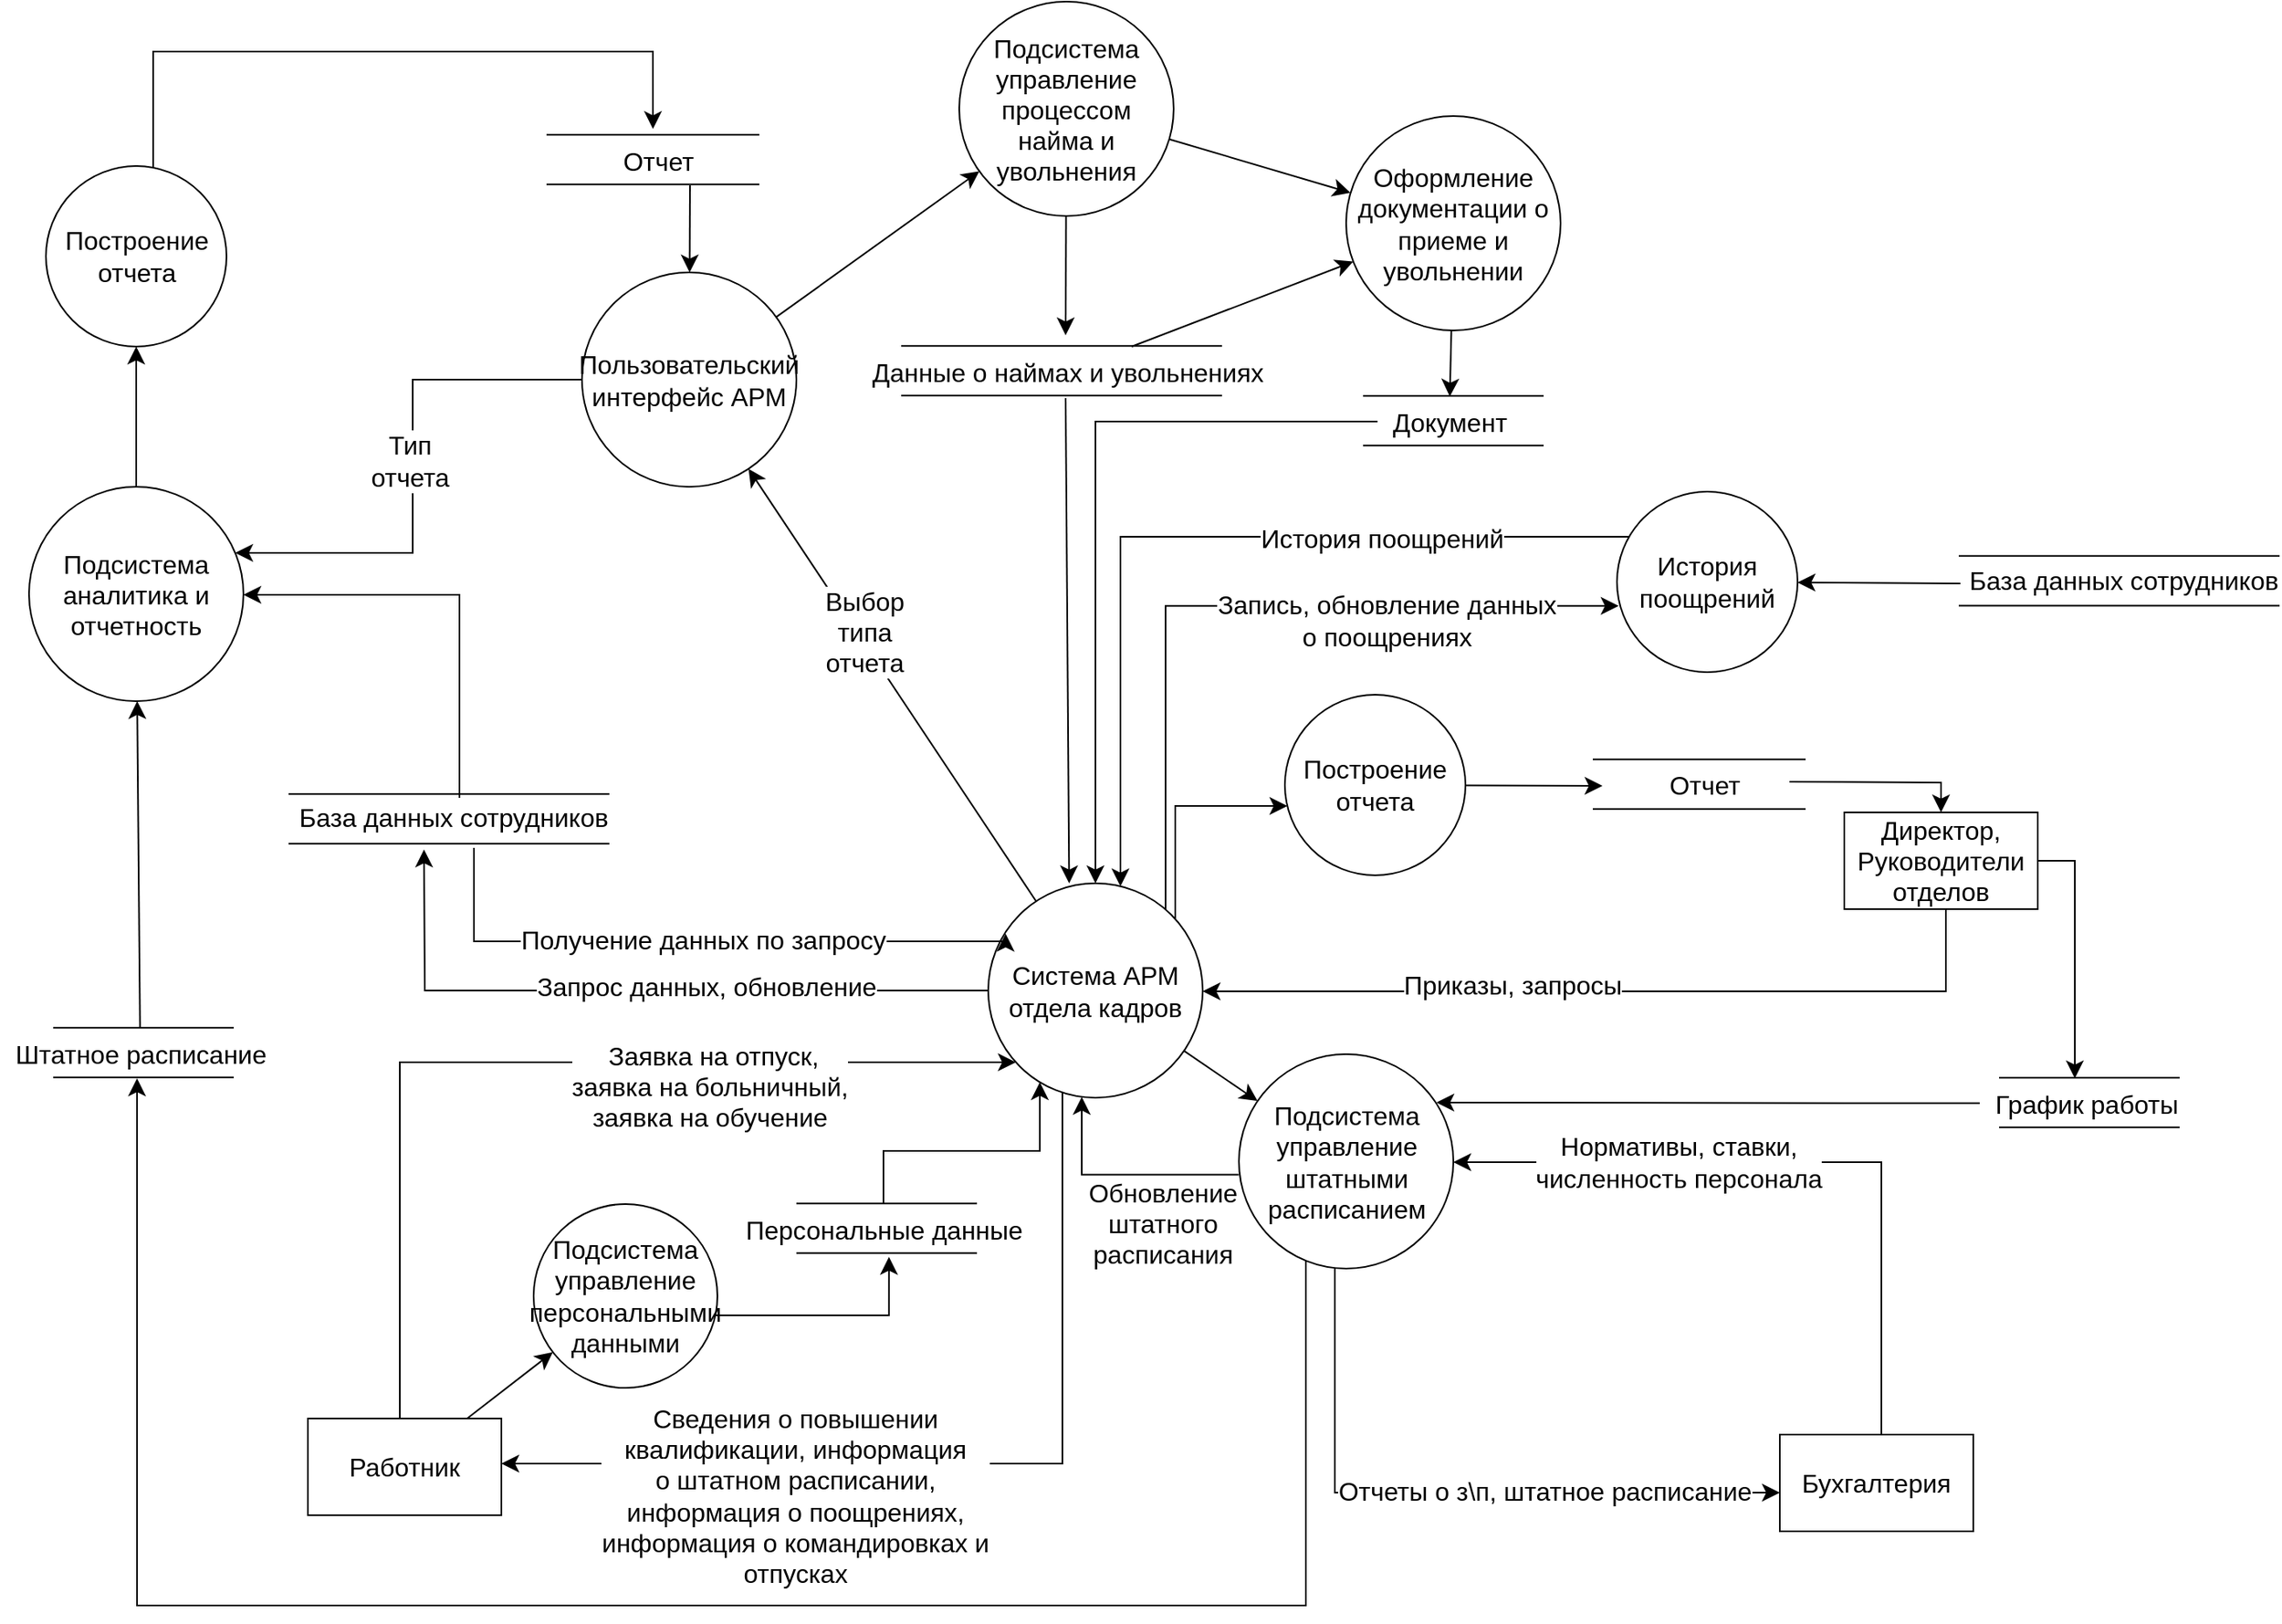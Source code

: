 <mxfile version="23.1.1" type="device">
  <diagram name="Страница — 1" id="f1cxdbeGF5rCd28ZfoAw">
    <mxGraphModel dx="2849" dy="1603" grid="0" gridSize="10" guides="1" tooltips="1" connect="1" arrows="1" fold="1" page="0" pageScale="1" pageWidth="827" pageHeight="1169" math="0" shadow="0">
      <root>
        <mxCell id="0" />
        <mxCell id="1" parent="0" />
        <mxCell id="fcb-m7ain0WEPmvbtP3V-1" value="Система АРМ отдела кадров" style="ellipse;whiteSpace=wrap;html=1;fontSize=16;" vertex="1" parent="1">
          <mxGeometry x="170" y="202" width="133" height="133" as="geometry" />
        </mxCell>
        <mxCell id="fcb-m7ain0WEPmvbtP3V-3" value="Подсистема управление процессом найма и увольнения" style="ellipse;whiteSpace=wrap;html=1;fontSize=16;" vertex="1" parent="1">
          <mxGeometry x="152" y="-345" width="133" height="133" as="geometry" />
        </mxCell>
        <mxCell id="fcb-m7ain0WEPmvbtP3V-4" value="Подсистема управление персональными данными" style="ellipse;whiteSpace=wrap;html=1;fontSize=16;" vertex="1" parent="1">
          <mxGeometry x="-112" y="401" width="114" height="114" as="geometry" />
        </mxCell>
        <mxCell id="fcb-m7ain0WEPmvbtP3V-5" value="Подсистема аналитика и отчетность " style="ellipse;whiteSpace=wrap;html=1;fontSize=16;" vertex="1" parent="1">
          <mxGeometry x="-425" y="-44" width="133" height="133" as="geometry" />
        </mxCell>
        <mxCell id="fcb-m7ain0WEPmvbtP3V-6" value="Подсистема управление штатными расписанием" style="ellipse;whiteSpace=wrap;html=1;fontSize=16;" vertex="1" parent="1">
          <mxGeometry x="325.5" y="308" width="133" height="133" as="geometry" />
        </mxCell>
        <mxCell id="fcb-m7ain0WEPmvbtP3V-20" value="Директор, Руководители отделов" style="rounded=0;whiteSpace=wrap;html=1;fontSize=16;" vertex="1" parent="1">
          <mxGeometry x="701" y="158" width="120" height="60" as="geometry" />
        </mxCell>
        <mxCell id="fcb-m7ain0WEPmvbtP3V-21" value="" style="endArrow=classic;html=1;rounded=0;fontSize=12;startSize=8;endSize=8;edgeStyle=elbowEdgeStyle;" edge="1" parent="1" source="fcb-m7ain0WEPmvbtP3V-20" target="fcb-m7ain0WEPmvbtP3V-1">
          <mxGeometry width="50" height="50" relative="1" as="geometry">
            <mxPoint x="431" y="300" as="sourcePoint" />
            <mxPoint x="481" y="250" as="targetPoint" />
            <Array as="points">
              <mxPoint x="764" y="269" />
            </Array>
          </mxGeometry>
        </mxCell>
        <mxCell id="fcb-m7ain0WEPmvbtP3V-26" value="Приказы, запросы" style="edgeLabel;html=1;align=center;verticalAlign=middle;resizable=0;points=[];fontSize=16;" vertex="1" connectable="0" parent="fcb-m7ain0WEPmvbtP3V-21">
          <mxGeometry x="0.34" y="-5" relative="1" as="geometry">
            <mxPoint x="23" y="1" as="offset" />
          </mxGeometry>
        </mxCell>
        <mxCell id="fcb-m7ain0WEPmvbtP3V-29" value="Бухгалтерия" style="rounded=0;whiteSpace=wrap;html=1;fontSize=16;" vertex="1" parent="1">
          <mxGeometry x="661" y="544" width="120" height="60" as="geometry" />
        </mxCell>
        <mxCell id="fcb-m7ain0WEPmvbtP3V-30" value="" style="endArrow=classic;html=1;rounded=0;fontSize=12;startSize=8;endSize=8;edgeStyle=orthogonalEdgeStyle;" edge="1" parent="1" source="fcb-m7ain0WEPmvbtP3V-6" target="fcb-m7ain0WEPmvbtP3V-29">
          <mxGeometry width="50" height="50" relative="1" as="geometry">
            <mxPoint x="352.999" y="460.997" as="sourcePoint" />
            <mxPoint x="616.94" y="580.249" as="targetPoint" />
            <Array as="points">
              <mxPoint x="385" y="580" />
            </Array>
          </mxGeometry>
        </mxCell>
        <mxCell id="fcb-m7ain0WEPmvbtP3V-31" value="Отчеты о з\п, штатное расписание" style="edgeLabel;html=1;align=center;verticalAlign=middle;resizable=0;points=[];fontSize=16;" vertex="1" connectable="0" parent="fcb-m7ain0WEPmvbtP3V-30">
          <mxGeometry x="0.261" relative="1" as="geometry">
            <mxPoint x="7" y="-1" as="offset" />
          </mxGeometry>
        </mxCell>
        <mxCell id="fcb-m7ain0WEPmvbtP3V-32" value="" style="endArrow=classic;html=1;rounded=0;fontSize=12;startSize=8;endSize=8;edgeStyle=orthogonalEdgeStyle;" edge="1" parent="1" source="fcb-m7ain0WEPmvbtP3V-29" target="fcb-m7ain0WEPmvbtP3V-6">
          <mxGeometry width="50" height="50" relative="1" as="geometry">
            <mxPoint x="728" y="430" as="sourcePoint" />
            <mxPoint x="778" y="380" as="targetPoint" />
            <Array as="points">
              <mxPoint x="724" y="375" />
            </Array>
          </mxGeometry>
        </mxCell>
        <mxCell id="fcb-m7ain0WEPmvbtP3V-33" value="Нормативы, ставки,&lt;br&gt;численность персонала" style="edgeLabel;html=1;align=center;verticalAlign=middle;resizable=0;points=[];fontSize=16;" vertex="1" connectable="0" parent="fcb-m7ain0WEPmvbtP3V-32">
          <mxGeometry x="0.101" y="2" relative="1" as="geometry">
            <mxPoint x="-56" y="-2" as="offset" />
          </mxGeometry>
        </mxCell>
        <mxCell id="fcb-m7ain0WEPmvbtP3V-34" value="Работник" style="rounded=0;whiteSpace=wrap;html=1;fontSize=16;" vertex="1" parent="1">
          <mxGeometry x="-252" y="534" width="120" height="60" as="geometry" />
        </mxCell>
        <mxCell id="fcb-m7ain0WEPmvbtP3V-35" value="" style="endArrow=classic;html=1;rounded=0;fontSize=12;startSize=8;endSize=8;edgeStyle=orthogonalEdgeStyle;" edge="1" parent="1" source="fcb-m7ain0WEPmvbtP3V-1" target="fcb-m7ain0WEPmvbtP3V-34">
          <mxGeometry width="50" height="50" relative="1" as="geometry">
            <mxPoint x="-4" y="684" as="sourcePoint" />
            <mxPoint x="46" y="634" as="targetPoint" />
            <Array as="points">
              <mxPoint x="216" y="562" />
            </Array>
          </mxGeometry>
        </mxCell>
        <mxCell id="fcb-m7ain0WEPmvbtP3V-37" value="&lt;div&gt;Сведения о повышении&lt;/div&gt;&lt;div&gt;квалификации, информация&lt;br&gt;о штатном расписании,&lt;br&gt;информация о поощрениях, &lt;br&gt;информация о командировках и&lt;br&gt;отпусках&lt;br&gt;&lt;/div&gt;" style="edgeLabel;html=1;align=center;verticalAlign=middle;resizable=0;points=[];fontSize=16;" vertex="1" connectable="0" parent="fcb-m7ain0WEPmvbtP3V-35">
          <mxGeometry x="0.645" y="6" relative="1" as="geometry">
            <mxPoint x="79" y="14" as="offset" />
          </mxGeometry>
        </mxCell>
        <mxCell id="fcb-m7ain0WEPmvbtP3V-36" value="" style="endArrow=classic;html=1;rounded=0;fontSize=12;startSize=8;endSize=8;exitX=0.25;exitY=0;exitDx=0;exitDy=0;edgeStyle=orthogonalEdgeStyle;" edge="1" parent="1" source="fcb-m7ain0WEPmvbtP3V-34" target="fcb-m7ain0WEPmvbtP3V-1">
          <mxGeometry width="50" height="50" relative="1" as="geometry">
            <mxPoint x="-119" y="388" as="sourcePoint" />
            <mxPoint x="-69" y="338" as="targetPoint" />
            <Array as="points">
              <mxPoint x="-195" y="534" />
              <mxPoint x="-195" y="313" />
            </Array>
          </mxGeometry>
        </mxCell>
        <mxCell id="fcb-m7ain0WEPmvbtP3V-38" value="&amp;nbsp;Заявка на отпуск,&lt;br&gt;заявка на больничный,&lt;br&gt;заявка на обучение" style="edgeLabel;html=1;align=center;verticalAlign=middle;resizable=0;points=[];fontSize=16;" vertex="1" connectable="0" parent="fcb-m7ain0WEPmvbtP3V-36">
          <mxGeometry x="0.171" y="-4" relative="1" as="geometry">
            <mxPoint x="71" y="11" as="offset" />
          </mxGeometry>
        </mxCell>
        <mxCell id="fcb-m7ain0WEPmvbtP3V-39" value="" style="shape=link;html=1;rounded=0;fontSize=12;startSize=8;endSize=8;curved=1;width=30.87;" edge="1" parent="1">
          <mxGeometry width="100" relative="1" as="geometry">
            <mxPoint x="-264" y="162" as="sourcePoint" />
            <mxPoint x="-65" y="162" as="targetPoint" />
          </mxGeometry>
        </mxCell>
        <mxCell id="fcb-m7ain0WEPmvbtP3V-40" value="База данных сотрудников" style="edgeLabel;html=1;align=center;verticalAlign=middle;resizable=0;points=[];fontSize=16;" vertex="1" connectable="0" parent="fcb-m7ain0WEPmvbtP3V-39">
          <mxGeometry x="-0.21" y="-10" relative="1" as="geometry">
            <mxPoint x="23" y="-11" as="offset" />
          </mxGeometry>
        </mxCell>
        <mxCell id="fcb-m7ain0WEPmvbtP3V-41" value="" style="endArrow=classic;html=1;rounded=0;fontSize=12;startSize=8;endSize=8;edgeStyle=orthogonalEdgeStyle;" edge="1" parent="1" source="fcb-m7ain0WEPmvbtP3V-1">
          <mxGeometry width="50" height="50" relative="1" as="geometry">
            <mxPoint x="5" y="240" as="sourcePoint" />
            <mxPoint x="-180" y="181" as="targetPoint" />
          </mxGeometry>
        </mxCell>
        <mxCell id="fcb-m7ain0WEPmvbtP3V-42" value="Запрос данных, обновление" style="edgeLabel;html=1;align=center;verticalAlign=middle;resizable=0;points=[];fontSize=16;" vertex="1" connectable="0" parent="fcb-m7ain0WEPmvbtP3V-41">
          <mxGeometry x="0.106" y="2" relative="1" as="geometry">
            <mxPoint x="66" y="-5" as="offset" />
          </mxGeometry>
        </mxCell>
        <mxCell id="fcb-m7ain0WEPmvbtP3V-43" value="" style="endArrow=classic;html=1;rounded=0;fontSize=12;startSize=8;endSize=8;edgeStyle=elbowEdgeStyle;elbow=vertical;entryX=0.081;entryY=0.235;entryDx=0;entryDy=0;entryPerimeter=0;" edge="1" parent="1" target="fcb-m7ain0WEPmvbtP3V-1">
          <mxGeometry width="50" height="50" relative="1" as="geometry">
            <mxPoint x="-149" y="180" as="sourcePoint" />
            <mxPoint x="163.407" y="238.0" as="targetPoint" />
            <Array as="points">
              <mxPoint x="-62" y="238" />
            </Array>
          </mxGeometry>
        </mxCell>
        <mxCell id="fcb-m7ain0WEPmvbtP3V-44" value="Получение данных по запросу" style="edgeLabel;html=1;align=center;verticalAlign=middle;resizable=0;points=[];fontSize=16;" vertex="1" connectable="0" parent="fcb-m7ain0WEPmvbtP3V-43">
          <mxGeometry x="-0.037" y="1" relative="1" as="geometry">
            <mxPoint x="11" as="offset" />
          </mxGeometry>
        </mxCell>
        <mxCell id="fcb-m7ain0WEPmvbtP3V-45" value="" style="endArrow=classic;html=1;rounded=0;fontSize=12;startSize=8;endSize=8;edgeStyle=orthogonalEdgeStyle;" edge="1" parent="1" target="fcb-m7ain0WEPmvbtP3V-5">
          <mxGeometry width="50" height="50" relative="1" as="geometry">
            <mxPoint x="-158" y="149" as="sourcePoint" />
            <mxPoint x="-87" y="-4" as="targetPoint" />
            <Array as="points">
              <mxPoint x="-158" y="23" />
            </Array>
          </mxGeometry>
        </mxCell>
        <mxCell id="fcb-m7ain0WEPmvbtP3V-47" value="" style="shape=link;html=1;rounded=0;fontSize=12;startSize=8;endSize=8;curved=1;width=30.87;" edge="1" parent="1">
          <mxGeometry width="100" relative="1" as="geometry">
            <mxPoint x="116" y="-116" as="sourcePoint" />
            <mxPoint x="315" y="-116" as="targetPoint" />
          </mxGeometry>
        </mxCell>
        <mxCell id="fcb-m7ain0WEPmvbtP3V-50" value="Данные о наймах и увольнениях" style="text;html=1;align=center;verticalAlign=middle;resizable=0;points=[];autosize=1;strokeColor=none;fillColor=none;fontSize=16;" vertex="1" parent="1">
          <mxGeometry x="88" y="-131" width="261" height="31" as="geometry" />
        </mxCell>
        <mxCell id="fcb-m7ain0WEPmvbtP3V-51" value="" style="endArrow=classic;html=1;rounded=0;fontSize=12;startSize=8;endSize=8;curved=1;" edge="1" parent="1">
          <mxGeometry width="50" height="50" relative="1" as="geometry">
            <mxPoint x="218" y="-99" as="sourcePoint" />
            <mxPoint x="220.196" y="202.001" as="targetPoint" />
          </mxGeometry>
        </mxCell>
        <mxCell id="fcb-m7ain0WEPmvbtP3V-52" value="" style="endArrow=classic;html=1;rounded=0;fontSize=12;startSize=8;endSize=8;curved=1;" edge="1" parent="1" source="fcb-m7ain0WEPmvbtP3V-3">
          <mxGeometry width="50" height="50" relative="1" as="geometry">
            <mxPoint x="112" y="21" as="sourcePoint" />
            <mxPoint x="218" y="-138" as="targetPoint" />
          </mxGeometry>
        </mxCell>
        <mxCell id="fcb-m7ain0WEPmvbtP3V-53" value="" style="endArrow=classic;html=1;rounded=0;fontSize=12;startSize=8;endSize=8;curved=1;" edge="1" parent="1" source="fcb-m7ain0WEPmvbtP3V-34" target="fcb-m7ain0WEPmvbtP3V-4">
          <mxGeometry width="50" height="50" relative="1" as="geometry">
            <mxPoint x="-159" y="523" as="sourcePoint" />
            <mxPoint x="-109" y="473" as="targetPoint" />
          </mxGeometry>
        </mxCell>
        <mxCell id="fcb-m7ain0WEPmvbtP3V-56" value="Пользовательский интерфейс АРМ" style="ellipse;whiteSpace=wrap;html=1;fontSize=16;" vertex="1" parent="1">
          <mxGeometry x="-82" y="-177" width="133" height="133" as="geometry" />
        </mxCell>
        <mxCell id="fcb-m7ain0WEPmvbtP3V-57" value="" style="endArrow=classic;html=1;rounded=0;fontSize=12;startSize=8;endSize=8;curved=1;" edge="1" parent="1" source="fcb-m7ain0WEPmvbtP3V-1" target="fcb-m7ain0WEPmvbtP3V-56">
          <mxGeometry width="50" height="50" relative="1" as="geometry">
            <mxPoint x="70" y="125" as="sourcePoint" />
            <mxPoint x="120" y="75" as="targetPoint" />
          </mxGeometry>
        </mxCell>
        <mxCell id="fcb-m7ain0WEPmvbtP3V-58" value="&lt;div&gt;Выбор&lt;/div&gt;&lt;div&gt;типа&lt;/div&gt;&lt;div&gt;отчета&lt;br&gt;&lt;/div&gt;" style="edgeLabel;html=1;align=center;verticalAlign=middle;resizable=0;points=[];fontSize=16;" vertex="1" connectable="0" parent="fcb-m7ain0WEPmvbtP3V-57">
          <mxGeometry x="0.322" y="2" relative="1" as="geometry">
            <mxPoint x="13" y="9" as="offset" />
          </mxGeometry>
        </mxCell>
        <mxCell id="fcb-m7ain0WEPmvbtP3V-59" value="" style="endArrow=classic;html=1;rounded=0;fontSize=12;startSize=8;endSize=8;edgeStyle=orthogonalEdgeStyle;" edge="1" parent="1" source="fcb-m7ain0WEPmvbtP3V-56" target="fcb-m7ain0WEPmvbtP3V-5">
          <mxGeometry width="50" height="50" relative="1" as="geometry">
            <mxPoint x="-271" y="-142" as="sourcePoint" />
            <mxPoint x="-352" y="-118" as="targetPoint" />
            <Array as="points">
              <mxPoint x="-187" y="-110" />
              <mxPoint x="-187" y="-3" />
            </Array>
          </mxGeometry>
        </mxCell>
        <mxCell id="fcb-m7ain0WEPmvbtP3V-60" value="Тип&lt;br&gt;отчета" style="edgeLabel;html=1;align=center;verticalAlign=middle;resizable=0;points=[];fontSize=16;" vertex="1" connectable="0" parent="fcb-m7ain0WEPmvbtP3V-59">
          <mxGeometry x="-0.039" y="-2" relative="1" as="geometry">
            <mxPoint as="offset" />
          </mxGeometry>
        </mxCell>
        <mxCell id="fcb-m7ain0WEPmvbtP3V-64" value="Построение отчета" style="ellipse;whiteSpace=wrap;html=1;fontSize=16;" vertex="1" parent="1">
          <mxGeometry x="-414.5" y="-243" width="112" height="112" as="geometry" />
        </mxCell>
        <mxCell id="fcb-m7ain0WEPmvbtP3V-65" value="" style="endArrow=classic;html=1;rounded=0;fontSize=12;startSize=8;endSize=8;curved=1;" edge="1" parent="1" source="fcb-m7ain0WEPmvbtP3V-5" target="fcb-m7ain0WEPmvbtP3V-64">
          <mxGeometry width="50" height="50" relative="1" as="geometry">
            <mxPoint x="-427" y="189" as="sourcePoint" />
            <mxPoint x="-377" y="139" as="targetPoint" />
          </mxGeometry>
        </mxCell>
        <mxCell id="fcb-m7ain0WEPmvbtP3V-66" value="" style="endArrow=classic;html=1;rounded=0;fontSize=12;startSize=8;endSize=8;edgeStyle=orthogonalEdgeStyle;entryX=0.452;entryY=-0.129;entryDx=0;entryDy=0;entryPerimeter=0;" edge="1" parent="1" source="fcb-m7ain0WEPmvbtP3V-64" target="fcb-m7ain0WEPmvbtP3V-68">
          <mxGeometry width="50" height="50" relative="1" as="geometry">
            <mxPoint x="-325" y="-288" as="sourcePoint" />
            <mxPoint x="-275" y="-338" as="targetPoint" />
            <Array as="points">
              <mxPoint x="-348" y="-314" />
              <mxPoint x="-38" y="-314" />
            </Array>
          </mxGeometry>
        </mxCell>
        <mxCell id="fcb-m7ain0WEPmvbtP3V-67" value="" style="shape=link;html=1;rounded=0;fontSize=12;startSize=8;endSize=8;curved=1;width=30.87;" edge="1" parent="1">
          <mxGeometry width="100" relative="1" as="geometry">
            <mxPoint x="-104" y="-247" as="sourcePoint" />
            <mxPoint x="28" y="-247" as="targetPoint" />
          </mxGeometry>
        </mxCell>
        <mxCell id="fcb-m7ain0WEPmvbtP3V-68" value="Отчет" style="text;html=1;align=center;verticalAlign=middle;resizable=0;points=[];autosize=1;strokeColor=none;fillColor=none;fontSize=16;" vertex="1" parent="1">
          <mxGeometry x="-66" y="-262" width="62" height="31" as="geometry" />
        </mxCell>
        <mxCell id="fcb-m7ain0WEPmvbtP3V-72" value="" style="endArrow=classic;html=1;rounded=0;fontSize=12;startSize=8;endSize=8;curved=1;" edge="1" parent="1" target="fcb-m7ain0WEPmvbtP3V-56">
          <mxGeometry width="50" height="50" relative="1" as="geometry">
            <mxPoint x="-15" y="-231" as="sourcePoint" />
            <mxPoint x="-265" y="-342" as="targetPoint" />
          </mxGeometry>
        </mxCell>
        <mxCell id="fcb-m7ain0WEPmvbtP3V-73" value="Построение отчета" style="ellipse;whiteSpace=wrap;html=1;fontSize=16;" vertex="1" parent="1">
          <mxGeometry x="354" y="85" width="112" height="112" as="geometry" />
        </mxCell>
        <mxCell id="fcb-m7ain0WEPmvbtP3V-76" value="" style="shape=link;html=1;rounded=0;fontSize=12;startSize=8;endSize=8;curved=1;width=30.87;" edge="1" parent="1">
          <mxGeometry width="100" relative="1" as="geometry">
            <mxPoint x="545" y="140.5" as="sourcePoint" />
            <mxPoint x="677" y="140.5" as="targetPoint" />
          </mxGeometry>
        </mxCell>
        <mxCell id="fcb-m7ain0WEPmvbtP3V-77" value="Отчет" style="text;html=1;align=center;verticalAlign=middle;resizable=0;points=[];autosize=1;strokeColor=none;fillColor=none;fontSize=16;" vertex="1" parent="1">
          <mxGeometry x="583" y="125.5" width="62" height="31" as="geometry" />
        </mxCell>
        <mxCell id="fcb-m7ain0WEPmvbtP3V-78" value="" style="endArrow=classic;html=1;rounded=0;fontSize=12;startSize=8;endSize=8;edgeStyle=elbowEdgeStyle;" edge="1" parent="1" source="fcb-m7ain0WEPmvbtP3V-1" target="fcb-m7ain0WEPmvbtP3V-73">
          <mxGeometry width="50" height="50" relative="1" as="geometry">
            <mxPoint x="302" y="235" as="sourcePoint" />
            <mxPoint x="352" y="185" as="targetPoint" />
            <Array as="points">
              <mxPoint x="286" y="154" />
            </Array>
          </mxGeometry>
        </mxCell>
        <mxCell id="fcb-m7ain0WEPmvbtP3V-79" value="" style="endArrow=classic;html=1;rounded=0;fontSize=12;startSize=8;endSize=8;curved=1;" edge="1" parent="1" source="fcb-m7ain0WEPmvbtP3V-73">
          <mxGeometry width="50" height="50" relative="1" as="geometry">
            <mxPoint x="513" y="285.5" as="sourcePoint" />
            <mxPoint x="551" y="141.5" as="targetPoint" />
          </mxGeometry>
        </mxCell>
        <mxCell id="fcb-m7ain0WEPmvbtP3V-80" value="" style="endArrow=classic;html=1;rounded=0;fontSize=12;startSize=8;endSize=8;edgeStyle=orthogonalEdgeStyle;" edge="1" parent="1" target="fcb-m7ain0WEPmvbtP3V-20">
          <mxGeometry width="50" height="50" relative="1" as="geometry">
            <mxPoint x="667" y="139" as="sourcePoint" />
            <mxPoint x="782" y="33" as="targetPoint" />
          </mxGeometry>
        </mxCell>
        <mxCell id="fcb-m7ain0WEPmvbtP3V-81" value="" style="endArrow=classic;html=1;rounded=0;fontSize=12;startSize=8;endSize=8;curved=1;" edge="1" parent="1" source="fcb-m7ain0WEPmvbtP3V-56" target="fcb-m7ain0WEPmvbtP3V-3">
          <mxGeometry width="50" height="50" relative="1" as="geometry">
            <mxPoint x="72" y="-164" as="sourcePoint" />
            <mxPoint x="122" y="-214" as="targetPoint" />
          </mxGeometry>
        </mxCell>
        <mxCell id="fcb-m7ain0WEPmvbtP3V-82" value="" style="endArrow=classic;html=1;rounded=0;fontSize=12;startSize=8;endSize=8;curved=1;" edge="1" parent="1" source="fcb-m7ain0WEPmvbtP3V-1" target="fcb-m7ain0WEPmvbtP3V-6">
          <mxGeometry width="50" height="50" relative="1" as="geometry">
            <mxPoint x="252" y="543" as="sourcePoint" />
            <mxPoint x="302" y="493" as="targetPoint" />
          </mxGeometry>
        </mxCell>
        <mxCell id="fcb-m7ain0WEPmvbtP3V-83" value="Оформление документации о приеме и увольнении" style="ellipse;whiteSpace=wrap;html=1;aspect=fixed;fontSize=16;" vertex="1" parent="1">
          <mxGeometry x="392" y="-274" width="133" height="133" as="geometry" />
        </mxCell>
        <mxCell id="fcb-m7ain0WEPmvbtP3V-84" value="" style="endArrow=classic;html=1;rounded=0;fontSize=12;startSize=8;endSize=8;curved=1;" edge="1" parent="1" source="fcb-m7ain0WEPmvbtP3V-3" target="fcb-m7ain0WEPmvbtP3V-83">
          <mxGeometry width="50" height="50" relative="1" as="geometry">
            <mxPoint x="659" y="-255" as="sourcePoint" />
            <mxPoint x="709" y="-305" as="targetPoint" />
          </mxGeometry>
        </mxCell>
        <mxCell id="fcb-m7ain0WEPmvbtP3V-85" value="" style="shape=link;html=1;rounded=0;fontSize=12;startSize=8;endSize=8;curved=1;width=30.87;" edge="1" parent="1">
          <mxGeometry width="100" relative="1" as="geometry">
            <mxPoint x="402.5" y="-85" as="sourcePoint" />
            <mxPoint x="514.5" y="-85" as="targetPoint" />
          </mxGeometry>
        </mxCell>
        <mxCell id="fcb-m7ain0WEPmvbtP3V-86" value="Документ" style="text;html=1;align=center;verticalAlign=middle;resizable=0;points=[];autosize=1;strokeColor=none;fillColor=none;fontSize=16;" vertex="1" parent="1">
          <mxGeometry x="411.5" y="-100" width="89" height="31" as="geometry" />
        </mxCell>
        <mxCell id="fcb-m7ain0WEPmvbtP3V-87" value="" style="endArrow=classic;html=1;rounded=0;fontSize=12;startSize=8;endSize=8;curved=1;" edge="1" parent="1" source="fcb-m7ain0WEPmvbtP3V-83" target="fcb-m7ain0WEPmvbtP3V-86">
          <mxGeometry width="50" height="50" relative="1" as="geometry">
            <mxPoint x="465" y="28" as="sourcePoint" />
            <mxPoint x="458" y="-105" as="targetPoint" />
          </mxGeometry>
        </mxCell>
        <mxCell id="fcb-m7ain0WEPmvbtP3V-89" value="" style="endArrow=classic;html=1;rounded=0;fontSize=12;startSize=8;endSize=8;edgeStyle=orthogonalEdgeStyle;" edge="1" parent="1" source="fcb-m7ain0WEPmvbtP3V-86" target="fcb-m7ain0WEPmvbtP3V-1">
          <mxGeometry width="50" height="50" relative="1" as="geometry">
            <mxPoint x="322" y="47" as="sourcePoint" />
            <mxPoint x="372" y="-3" as="targetPoint" />
          </mxGeometry>
        </mxCell>
        <mxCell id="fcb-m7ain0WEPmvbtP3V-90" value="" style="endArrow=classic;html=1;rounded=0;fontSize=12;startSize=8;endSize=8;curved=1;" edge="1" parent="1" source="fcb-m7ain0WEPmvbtP3V-50" target="fcb-m7ain0WEPmvbtP3V-83">
          <mxGeometry width="50" height="50" relative="1" as="geometry">
            <mxPoint x="250" y="-146" as="sourcePoint" />
            <mxPoint x="300" y="-196" as="targetPoint" />
          </mxGeometry>
        </mxCell>
        <mxCell id="fcb-m7ain0WEPmvbtP3V-91" value="" style="endArrow=classic;html=1;rounded=0;fontSize=12;startSize=8;endSize=8;edgeStyle=orthogonalEdgeStyle;" edge="1" parent="1" source="fcb-m7ain0WEPmvbtP3V-20" target="fcb-m7ain0WEPmvbtP3V-93">
          <mxGeometry width="50" height="50" relative="1" as="geometry">
            <mxPoint x="887" y="252" as="sourcePoint" />
            <mxPoint x="937" y="202" as="targetPoint" />
            <Array as="points">
              <mxPoint x="844" y="188" />
            </Array>
          </mxGeometry>
        </mxCell>
        <mxCell id="fcb-m7ain0WEPmvbtP3V-92" value="" style="shape=link;html=1;rounded=0;fontSize=12;startSize=8;endSize=8;curved=1;width=30.87;" edge="1" parent="1">
          <mxGeometry width="100" relative="1" as="geometry">
            <mxPoint x="797" y="338" as="sourcePoint" />
            <mxPoint x="909" y="338" as="targetPoint" />
          </mxGeometry>
        </mxCell>
        <mxCell id="fcb-m7ain0WEPmvbtP3V-93" value="График работы" style="text;html=1;align=center;verticalAlign=middle;resizable=0;points=[];autosize=1;strokeColor=none;fillColor=none;fontSize=16;" vertex="1" parent="1">
          <mxGeometry x="785" y="323" width="131" height="31" as="geometry" />
        </mxCell>
        <mxCell id="fcb-m7ain0WEPmvbtP3V-94" value="" style="endArrow=classic;html=1;rounded=0;fontSize=12;startSize=8;endSize=8;curved=1;" edge="1" parent="1" source="fcb-m7ain0WEPmvbtP3V-93">
          <mxGeometry width="50" height="50" relative="1" as="geometry">
            <mxPoint x="591" y="347" as="sourcePoint" />
            <mxPoint x="448" y="338" as="targetPoint" />
          </mxGeometry>
        </mxCell>
        <mxCell id="fcb-m7ain0WEPmvbtP3V-95" value="" style="endArrow=classic;html=1;rounded=0;fontSize=12;startSize=8;endSize=8;edgeStyle=elbowEdgeStyle;exitX=-0.001;exitY=0.562;exitDx=0;exitDy=0;exitPerimeter=0;" edge="1" parent="1" source="fcb-m7ain0WEPmvbtP3V-6" target="fcb-m7ain0WEPmvbtP3V-1">
          <mxGeometry width="50" height="50" relative="1" as="geometry">
            <mxPoint x="249" y="502" as="sourcePoint" />
            <mxPoint x="299" y="452" as="targetPoint" />
            <Array as="points">
              <mxPoint x="228" y="378" />
            </Array>
          </mxGeometry>
        </mxCell>
        <mxCell id="fcb-m7ain0WEPmvbtP3V-96" value="Обновление&lt;br&gt;&lt;div&gt;штатного&lt;/div&gt;&lt;div&gt;расписания&lt;br&gt;&lt;/div&gt;" style="edgeLabel;html=1;align=center;verticalAlign=middle;resizable=0;points=[];fontSize=16;" vertex="1" connectable="0" parent="fcb-m7ain0WEPmvbtP3V-95">
          <mxGeometry x="-0.147" y="2" relative="1" as="geometry">
            <mxPoint x="14" y="28" as="offset" />
          </mxGeometry>
        </mxCell>
        <mxCell id="fcb-m7ain0WEPmvbtP3V-97" value="" style="endArrow=classic;html=1;rounded=0;fontSize=12;startSize=8;endSize=8;edgeStyle=orthogonalEdgeStyle;" edge="1" parent="1" source="fcb-m7ain0WEPmvbtP3V-6" target="fcb-m7ain0WEPmvbtP3V-99">
          <mxGeometry width="50" height="50" relative="1" as="geometry">
            <mxPoint x="301" y="718" as="sourcePoint" />
            <mxPoint x="-355" y="330" as="targetPoint" />
            <Array as="points">
              <mxPoint x="367" y="650" />
              <mxPoint x="-358" y="650" />
            </Array>
          </mxGeometry>
        </mxCell>
        <mxCell id="fcb-m7ain0WEPmvbtP3V-98" value="" style="shape=link;html=1;rounded=0;fontSize=12;startSize=8;endSize=8;curved=1;width=30.87;" edge="1" parent="1">
          <mxGeometry width="100" relative="1" as="geometry">
            <mxPoint x="-410" y="307" as="sourcePoint" />
            <mxPoint x="-298" y="307" as="targetPoint" />
          </mxGeometry>
        </mxCell>
        <mxCell id="fcb-m7ain0WEPmvbtP3V-99" value="Штатное расписание" style="text;html=1;align=center;verticalAlign=middle;resizable=0;points=[];autosize=1;strokeColor=none;fillColor=none;fontSize=16;" vertex="1" parent="1">
          <mxGeometry x="-443" y="292" width="174" height="31" as="geometry" />
        </mxCell>
        <mxCell id="fcb-m7ain0WEPmvbtP3V-100" value="" style="endArrow=classic;html=1;rounded=0;fontSize=12;startSize=8;endSize=8;curved=1;" edge="1" parent="1" source="fcb-m7ain0WEPmvbtP3V-99" target="fcb-m7ain0WEPmvbtP3V-5">
          <mxGeometry width="50" height="50" relative="1" as="geometry">
            <mxPoint x="-544" y="249" as="sourcePoint" />
            <mxPoint x="-494" y="199" as="targetPoint" />
          </mxGeometry>
        </mxCell>
        <mxCell id="fcb-m7ain0WEPmvbtP3V-101" value="" style="shape=link;html=1;rounded=0;fontSize=12;startSize=8;endSize=8;curved=1;width=30.87;" edge="1" parent="1">
          <mxGeometry width="100" relative="1" as="geometry">
            <mxPoint x="51" y="416" as="sourcePoint" />
            <mxPoint x="163" y="416" as="targetPoint" />
          </mxGeometry>
        </mxCell>
        <mxCell id="fcb-m7ain0WEPmvbtP3V-102" value="Персональные данные" style="text;html=1;align=center;verticalAlign=middle;resizable=0;points=[];autosize=1;strokeColor=none;fillColor=none;fontSize=16;" vertex="1" parent="1">
          <mxGeometry x="10" y="401" width="190" height="31" as="geometry" />
        </mxCell>
        <mxCell id="fcb-m7ain0WEPmvbtP3V-103" value="" style="endArrow=classic;html=1;rounded=0;fontSize=12;startSize=8;endSize=8;entryX=0.518;entryY=1.057;entryDx=0;entryDy=0;entryPerimeter=0;edgeStyle=orthogonalEdgeStyle;" edge="1" parent="1" source="fcb-m7ain0WEPmvbtP3V-4" target="fcb-m7ain0WEPmvbtP3V-102">
          <mxGeometry width="50" height="50" relative="1" as="geometry">
            <mxPoint x="4" y="465" as="sourcePoint" />
            <mxPoint x="92" y="471" as="targetPoint" />
            <Array as="points">
              <mxPoint x="108" y="470" />
            </Array>
          </mxGeometry>
        </mxCell>
        <mxCell id="fcb-m7ain0WEPmvbtP3V-104" value="" style="endArrow=classic;html=1;rounded=0;fontSize=12;startSize=8;endSize=8;edgeStyle=orthogonalEdgeStyle;" edge="1" parent="1" source="fcb-m7ain0WEPmvbtP3V-102" target="fcb-m7ain0WEPmvbtP3V-1">
          <mxGeometry width="50" height="50" relative="1" as="geometry">
            <mxPoint x="82" y="397" as="sourcePoint" />
            <mxPoint x="132" y="347" as="targetPoint" />
            <Array as="points">
              <mxPoint x="105" y="368" />
              <mxPoint x="202" y="368" />
            </Array>
          </mxGeometry>
        </mxCell>
        <mxCell id="fcb-m7ain0WEPmvbtP3V-105" value="История поощрений" style="ellipse;whiteSpace=wrap;html=1;fontSize=16;" vertex="1" parent="1">
          <mxGeometry x="560" y="-41" width="112" height="112" as="geometry" />
        </mxCell>
        <mxCell id="fcb-m7ain0WEPmvbtP3V-106" value="" style="shape=link;html=1;rounded=0;fontSize=12;startSize=8;endSize=8;curved=1;width=30.87;" edge="1" parent="1">
          <mxGeometry width="100" relative="1" as="geometry">
            <mxPoint x="772" y="14.29" as="sourcePoint" />
            <mxPoint x="971" y="14.29" as="targetPoint" />
          </mxGeometry>
        </mxCell>
        <mxCell id="fcb-m7ain0WEPmvbtP3V-107" value="База данных сотрудников" style="edgeLabel;html=1;align=center;verticalAlign=middle;resizable=0;points=[];fontSize=16;" vertex="1" connectable="0" parent="fcb-m7ain0WEPmvbtP3V-106">
          <mxGeometry x="-0.21" y="-10" relative="1" as="geometry">
            <mxPoint x="23" y="-11" as="offset" />
          </mxGeometry>
        </mxCell>
        <mxCell id="fcb-m7ain0WEPmvbtP3V-108" value="" style="endArrow=classic;html=1;rounded=0;fontSize=12;startSize=8;endSize=8;curved=1;" edge="1" parent="1" target="fcb-m7ain0WEPmvbtP3V-105">
          <mxGeometry width="50" height="50" relative="1" as="geometry">
            <mxPoint x="773" y="16" as="sourcePoint" />
            <mxPoint x="797" y="-185" as="targetPoint" />
          </mxGeometry>
        </mxCell>
        <mxCell id="fcb-m7ain0WEPmvbtP3V-109" value="" style="endArrow=classic;html=1;rounded=0;fontSize=12;startSize=8;endSize=8;edgeStyle=elbowEdgeStyle;entryX=0.009;entryY=0.633;entryDx=0;entryDy=0;entryPerimeter=0;" edge="1" parent="1" source="fcb-m7ain0WEPmvbtP3V-1" target="fcb-m7ain0WEPmvbtP3V-105">
          <mxGeometry width="50" height="50" relative="1" as="geometry">
            <mxPoint x="305" y="97" as="sourcePoint" />
            <mxPoint x="355" y="47" as="targetPoint" />
            <Array as="points">
              <mxPoint x="280" y="111" />
            </Array>
          </mxGeometry>
        </mxCell>
        <mxCell id="fcb-m7ain0WEPmvbtP3V-110" value="Запись, обновление данных&lt;br&gt;о поощрениях" style="edgeLabel;html=1;align=center;verticalAlign=middle;resizable=0;points=[];fontSize=16;" vertex="1" connectable="0" parent="fcb-m7ain0WEPmvbtP3V-109">
          <mxGeometry x="0.428" y="-3" relative="1" as="geometry">
            <mxPoint x="-10" y="6" as="offset" />
          </mxGeometry>
        </mxCell>
        <mxCell id="fcb-m7ain0WEPmvbtP3V-111" value="" style="endArrow=classic;html=1;rounded=0;fontSize=12;startSize=8;endSize=8;edgeStyle=orthogonalEdgeStyle;" edge="1" parent="1" source="fcb-m7ain0WEPmvbtP3V-105" target="fcb-m7ain0WEPmvbtP3V-1">
          <mxGeometry width="50" height="50" relative="1" as="geometry">
            <mxPoint x="605" y="-94" as="sourcePoint" />
            <mxPoint x="655" y="-144" as="targetPoint" />
            <Array as="points">
              <mxPoint x="252" y="-13" />
            </Array>
          </mxGeometry>
        </mxCell>
        <mxCell id="fcb-m7ain0WEPmvbtP3V-112" value="История поощрений" style="edgeLabel;html=1;align=center;verticalAlign=middle;resizable=0;points=[];fontSize=16;" vertex="1" connectable="0" parent="fcb-m7ain0WEPmvbtP3V-111">
          <mxGeometry x="-0.417" y="1" relative="1" as="geometry">
            <mxPoint x="1" as="offset" />
          </mxGeometry>
        </mxCell>
      </root>
    </mxGraphModel>
  </diagram>
</mxfile>
